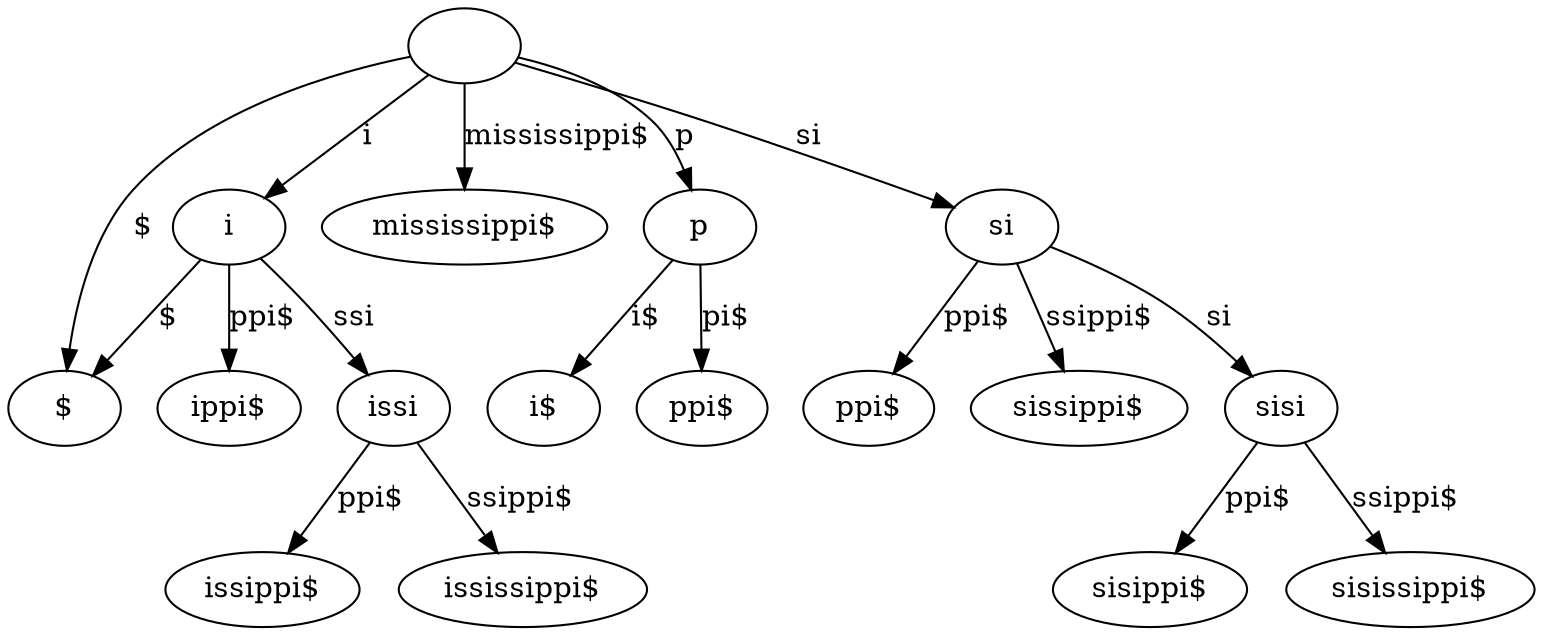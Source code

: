 // Suffix tree
digraph {
	"|" [label=""]
	"$|$" [label="$"]
	"|" -> "$|$" [label="$"]
	"i|i" [label=i]
	"$|$" [label="$"]
	"i|i" -> "$|$" [label="$"]
	"ppi$|ippi$" [label="ippi$"]
	"i|i" -> "ppi$|ippi$" [label="ppi$"]
	"ssi|issi" [label=issi]
	"ppi$|issippi$" [label="issippi$"]
	"ssi|issi" -> "ppi$|issippi$" [label="ppi$"]
	"ssippi$|ississippi$" [label="ississippi$"]
	"ssi|issi" -> "ssippi$|ississippi$" [label="ssippi$"]
	"i|i" -> "ssi|issi" [label=ssi]
	"|" -> "i|i" [label=i]
	"mississippi$|mississippi$" [label="mississippi$"]
	"|" -> "mississippi$|mississippi$" [label="mississippi$"]
	"p|p" [label=p]
	"i$|i$" [label="i$"]
	"p|p" -> "i$|i$" [label="i$"]
	"pi$|ppi$" [label="ppi$"]
	"p|p" -> "pi$|ppi$" [label="pi$"]
	"|" -> "p|p" [label=p]
	"si|si" [label=si]
	"ppi$|ppi$" [label="ppi$"]
	"si|si" -> "ppi$|ppi$" [label="ppi$"]
	"ssippi$|sissippi$" [label="sissippi$"]
	"si|si" -> "ssippi$|sissippi$" [label="ssippi$"]
	"si|sisi" [label=sisi]
	"ppi$|sisippi$" [label="sisippi$"]
	"si|sisi" -> "ppi$|sisippi$" [label="ppi$"]
	"ssippi$|sisissippi$" [label="sisissippi$"]
	"si|sisi" -> "ssippi$|sisissippi$" [label="ssippi$"]
	"si|si" -> "si|sisi" [label=si]
	"|" -> "si|si" [label=si]
}
